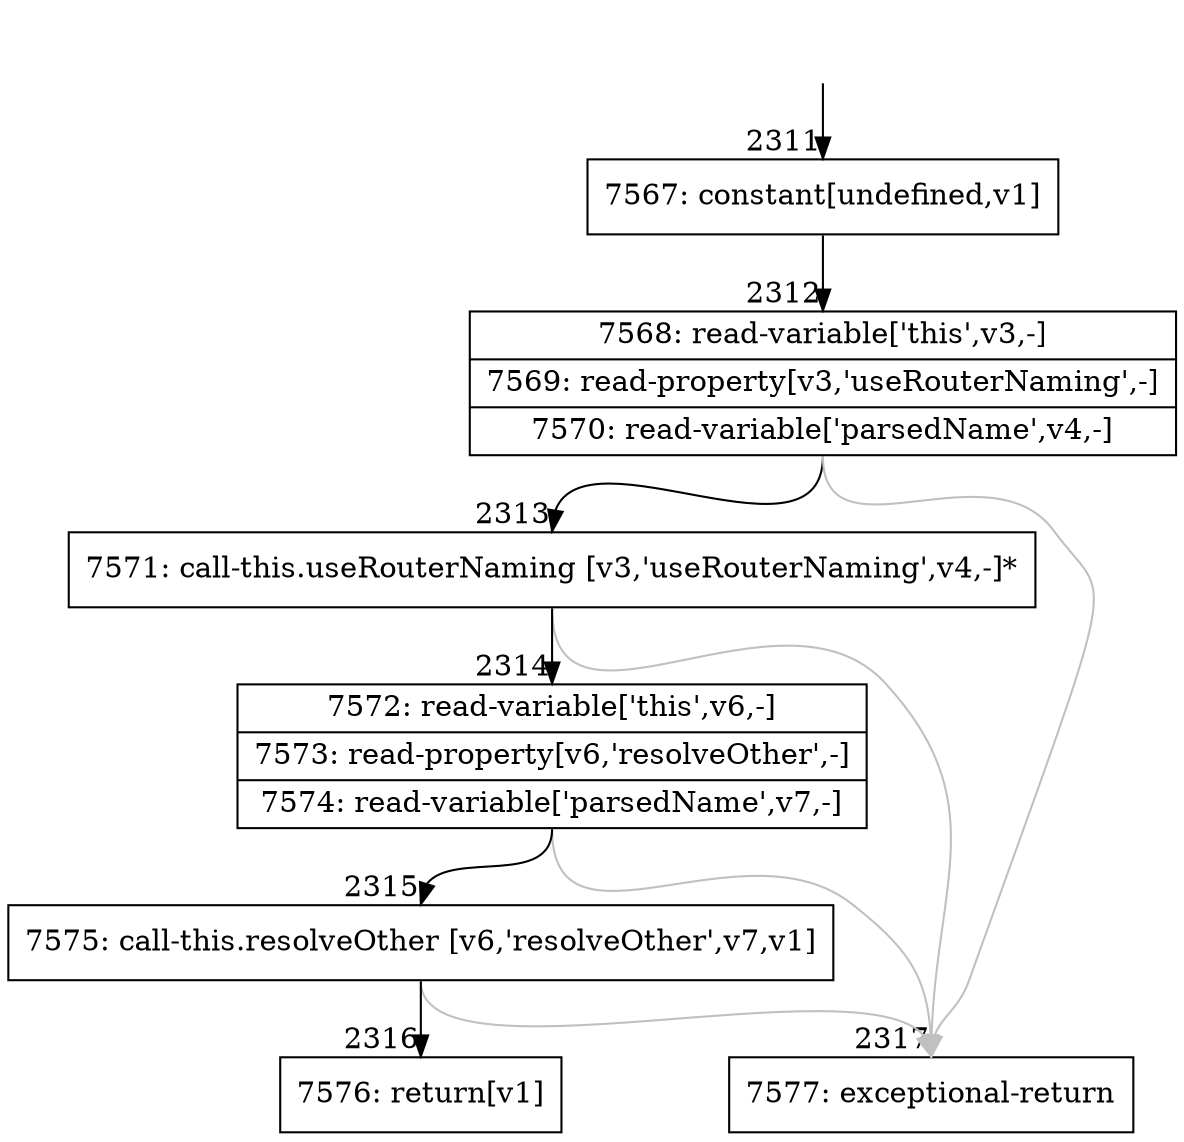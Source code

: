 digraph {
rankdir="TD"
BB_entry177[shape=none,label=""];
BB_entry177 -> BB2311 [tailport=s, headport=n, headlabel="    2311"]
BB2311 [shape=record label="{7567: constant[undefined,v1]}" ] 
BB2311 -> BB2312 [tailport=s, headport=n, headlabel="      2312"]
BB2312 [shape=record label="{7568: read-variable['this',v3,-]|7569: read-property[v3,'useRouterNaming',-]|7570: read-variable['parsedName',v4,-]}" ] 
BB2312 -> BB2313 [tailport=s, headport=n, headlabel="      2313"]
BB2312 -> BB2317 [tailport=s, headport=n, color=gray, headlabel="      2317"]
BB2313 [shape=record label="{7571: call-this.useRouterNaming [v3,'useRouterNaming',v4,-]*}" ] 
BB2313 -> BB2314 [tailport=s, headport=n, headlabel="      2314"]
BB2313 -> BB2317 [tailport=s, headport=n, color=gray]
BB2314 [shape=record label="{7572: read-variable['this',v6,-]|7573: read-property[v6,'resolveOther',-]|7574: read-variable['parsedName',v7,-]}" ] 
BB2314 -> BB2315 [tailport=s, headport=n, headlabel="      2315"]
BB2314 -> BB2317 [tailport=s, headport=n, color=gray]
BB2315 [shape=record label="{7575: call-this.resolveOther [v6,'resolveOther',v7,v1]}" ] 
BB2315 -> BB2316 [tailport=s, headport=n, headlabel="      2316"]
BB2315 -> BB2317 [tailport=s, headport=n, color=gray]
BB2316 [shape=record label="{7576: return[v1]}" ] 
BB2317 [shape=record label="{7577: exceptional-return}" ] 
//#$~ 3799
}
